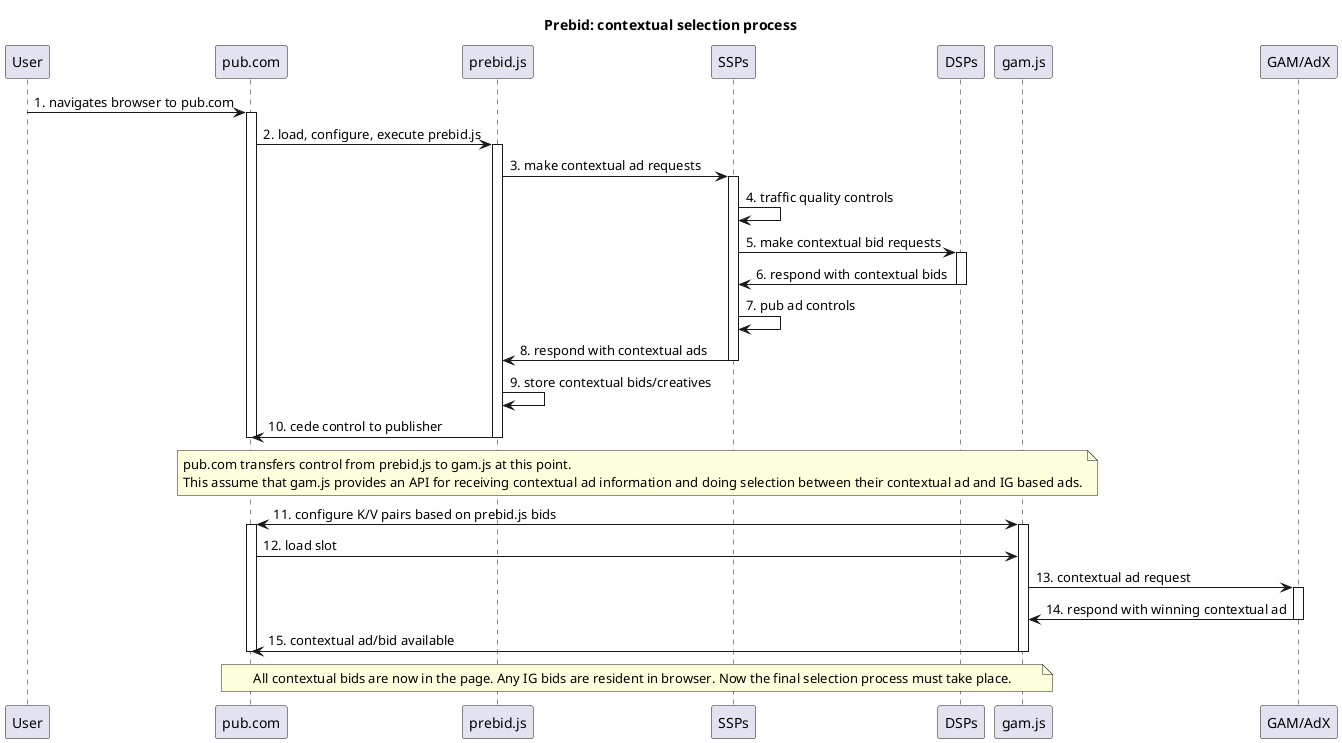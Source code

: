 @startuml prebid_td_context

title Prebid: contextual selection process

participant User
participant "pub.com" as Pub
participant "prebid.js" as Pbjs
participant SSPs
participant DSPs
participant "gam.js" as Gmjs
participant "GAM/AdX" as Gam

User -> Pub: 1. navigates browser to pub.com
activate Pub
Pub -> Pbjs: 2. load, configure, execute prebid.js
activate Pbjs
Pbjs -> SSPs: 3. make contextual ad requests
activate SSPs
SSPs -> SSPs: 4. traffic quality controls
SSPs -> DSPs: 5. make contextual bid requests 
activate DSPs
SSPs <- DSPs: 6. respond with contextual bids
deactivate DSPs
SSPs -> SSPs: 7. pub ad controls
Pbjs <- SSPs: 8. respond with contextual ads
deactivate SSPs
Pbjs -> Pbjs: 9. store contextual bids/creatives
Pub <- Pbjs: 10. cede control to publisher
deactivate Pbjs
deactivate Pub

note over Pub, Gmjs
pub.com transfers control from prebid.js to gam.js at this point.
This assume that gam.js provides an API for receiving contextual ad information and doing selection between their contextual ad and IG based ads.
end note

Pub <-> Gmjs: 11. configure K/V pairs based on prebid.js bids
activate Pub
activate Gmjs
Pub -> Gmjs: 12. load slot
Gmjs -> Gam: 13. contextual ad request
activate Gam
Gmjs <- Gam: 14. respond with winning contextual ad
deactivate Gam
Pub <- Gmjs: 15. contextual ad/bid available
deactivate Gmjs

note over Pub, Gmjs
All contextual bids are now in the page. Any IG bids are resident in browser. Now the final selection process must take place.
end note

deactivate Pub
@enduml